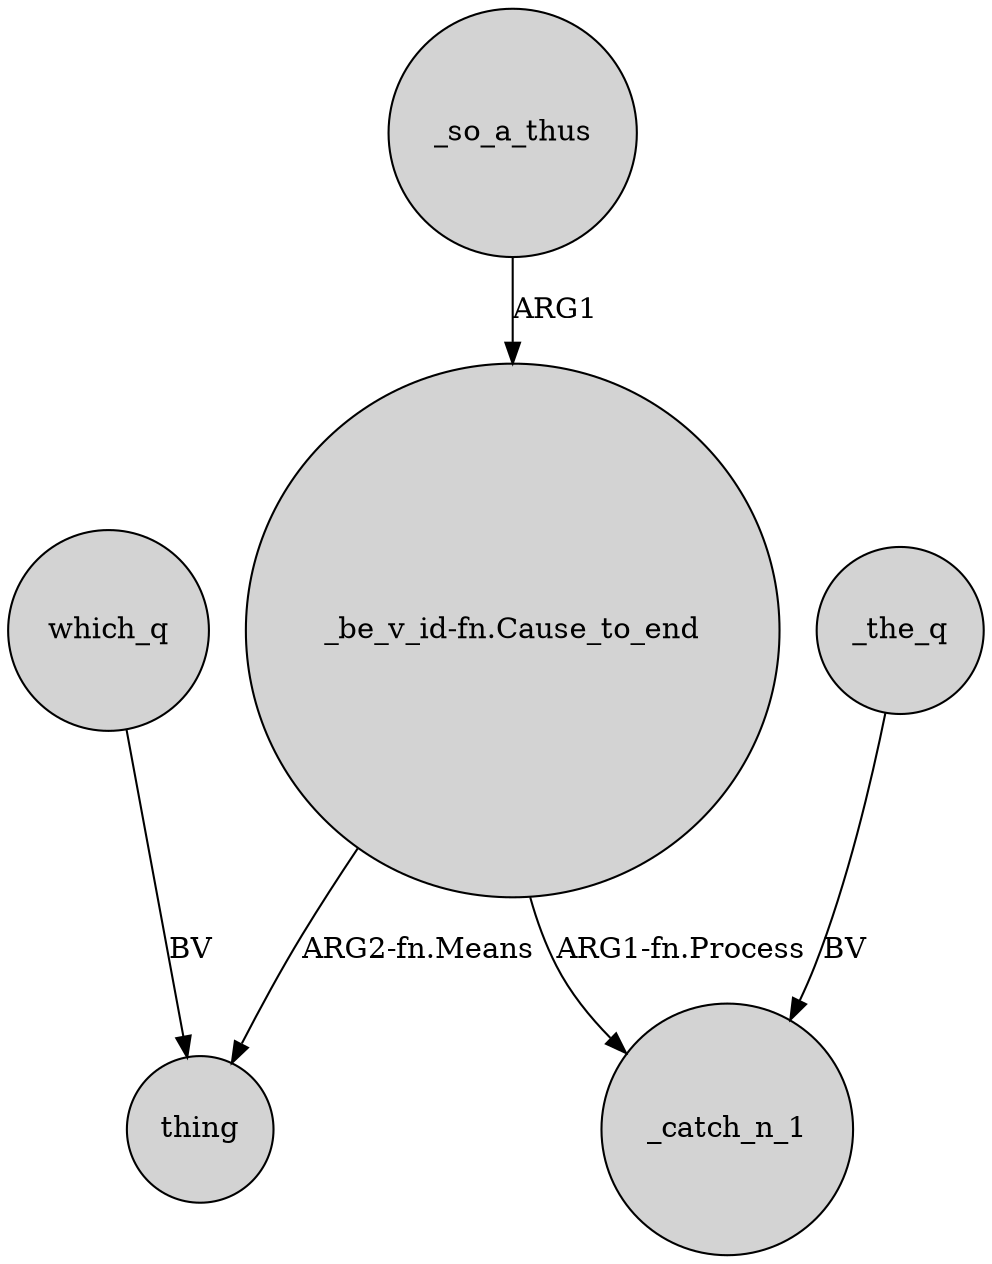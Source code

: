 digraph {
	node [shape=circle style=filled]
	_so_a_thus -> "_be_v_id-fn.Cause_to_end" [label=ARG1]
	"_be_v_id-fn.Cause_to_end" -> thing [label="ARG2-fn.Means"]
	"_be_v_id-fn.Cause_to_end" -> _catch_n_1 [label="ARG1-fn.Process"]
	_the_q -> _catch_n_1 [label=BV]
	which_q -> thing [label=BV]
}
